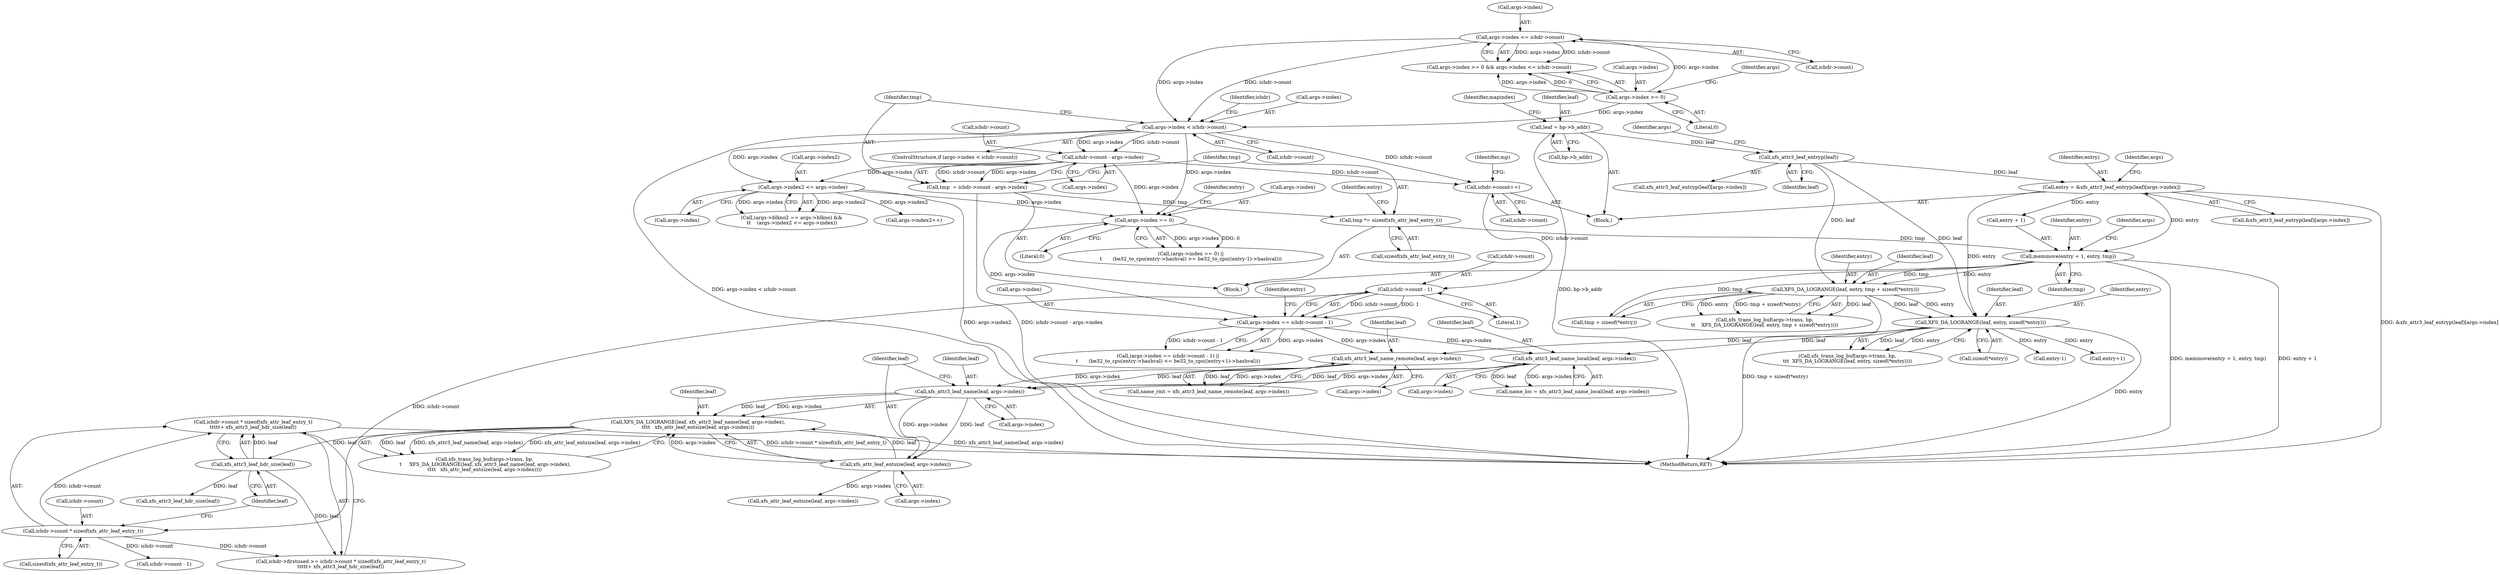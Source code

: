 digraph "0_linux_8275cdd0e7ac550dcce2b3ef6d2fb3b808c1ae59_2@API" {
"1000588" [label="(Call,ichdr->count * sizeof(xfs_attr_leaf_entry_t)\n\t\t\t\t\t+ xfs_attr3_leaf_hdr_size(leaf))"];
"1000589" [label="(Call,ichdr->count * sizeof(xfs_attr_leaf_entry_t))"];
"1000410" [label="(Call,ichdr->count - 1)"];
"1000197" [label="(Call,ichdr->count++)"];
"1000167" [label="(Call,ichdr->count - args->index)"];
"1000157" [label="(Call,args->index < ichdr->count)"];
"1000140" [label="(Call,args->index <= ichdr->count)"];
"1000135" [label="(Call,args->index >= 0)"];
"1000595" [label="(Call,xfs_attr3_leaf_hdr_size(leaf))"];
"1000554" [label="(Call,XFS_DA_LOGRANGE(leaf, xfs_attr3_leaf_name(leaf, args->index),\n\t\t\t\t   xfs_attr_leaf_entsize(leaf, args->index)))"];
"1000561" [label="(Call,xfs_attr_leaf_entsize(leaf, args->index))"];
"1000556" [label="(Call,xfs_attr3_leaf_name(leaf, args->index))"];
"1000435" [label="(Call,xfs_attr3_leaf_name_local(leaf, args->index))"];
"1000380" [label="(Call,XFS_DA_LOGRANGE(leaf, entry, sizeof(*entry)))"];
"1000189" [label="(Call,XFS_DA_LOGRANGE(leaf, entry, tmp + sizeof(*entry)))"];
"1000151" [label="(Call,xfs_attr3_leaf_entryp(leaf))"];
"1000120" [label="(Call,leaf = bp->b_addr)"];
"1000178" [label="(Call,memmove(entry + 1, entry, tmp))"];
"1000147" [label="(Call,entry = &xfs_attr3_leaf_entryp(leaf)[args->index])"];
"1000174" [label="(Call,tmp *= sizeof(xfs_attr_leaf_entry_t))"];
"1000165" [label="(Call,tmp  = ichdr->count - args->index)"];
"1000406" [label="(Call,args->index == ichdr->count - 1)"];
"1000388" [label="(Call,args->index == 0)"];
"1000363" [label="(Call,args->index2 <= args->index)"];
"1000489" [label="(Call,xfs_attr3_leaf_name_remote(leaf, args->index))"];
"1000161" [label="(Call,ichdr->count)"];
"1000191" [label="(Identifier,entry)"];
"1000149" [label="(Call,&xfs_attr3_leaf_entryp(leaf)[args->index])"];
"1000180" [label="(Identifier,entry)"];
"1000436" [label="(Identifier,leaf)"];
"1000198" [label="(Call,ichdr->count)"];
"1000176" [label="(Call,sizeof(xfs_attr_leaf_entry_t))"];
"1000144" [label="(Call,ichdr->count)"];
"1000150" [label="(Call,xfs_attr3_leaf_entryp(leaf)[args->index])"];
"1000154" [label="(Identifier,args)"];
"1000190" [label="(Identifier,leaf)"];
"1000387" [label="(Call,(args->index == 0) ||\n\t       (be32_to_cpu(entry->hashval) >= be32_to_cpu((entry-1)->hashval)))"];
"1000151" [label="(Call,xfs_attr3_leaf_entryp(leaf))"];
"1000375" [label="(Call,xfs_trans_log_buf(args->trans, bp,\n\t\t\t  XFS_DA_LOGRANGE(leaf, entry, sizeof(*entry))))"];
"1000147" [label="(Call,entry = &xfs_attr3_leaf_entryp(leaf)[args->index])"];
"1000121" [label="(Identifier,leaf)"];
"1000491" [label="(Call,args->index)"];
"1000380" [label="(Call,XFS_DA_LOGRANGE(leaf, entry, sizeof(*entry)))"];
"1000139" [label="(Literal,0)"];
"1000406" [label="(Call,args->index == ichdr->count - 1)"];
"1000388" [label="(Call,args->index == 0)"];
"1000381" [label="(Identifier,leaf)"];
"1000165" [label="(Call,tmp  = ichdr->count - args->index)"];
"1000590" [label="(Call,ichdr->count)"];
"1000555" [label="(Identifier,leaf)"];
"1000159" [label="(Identifier,args)"];
"1000183" [label="(Identifier,tmp)"];
"1000141" [label="(Call,args->index)"];
"1000400" [label="(Call,entry-1)"];
"1000202" [label="(Identifier,mp)"];
"1000367" [label="(Call,args->index)"];
"1000414" [label="(Literal,1)"];
"1000562" [label="(Identifier,leaf)"];
"1000156" [label="(ControlStructure,if (args->index < ichdr->count))"];
"1000655" [label="(Call,xfs_attr_leaf_entsize(leaf, args->index))"];
"1000558" [label="(Call,args->index)"];
"1000601" [label="(Call,ichdr->count - 1)"];
"1000584" [label="(Call,ichdr->firstused >= ichdr->count * sizeof(xfs_attr_leaf_entry_t)\n\t\t\t\t\t+ xfs_attr3_leaf_hdr_size(leaf))"];
"1000435" [label="(Call,xfs_attr3_leaf_name_local(leaf, args->index))"];
"1000422" [label="(Call,entry+1)"];
"1000407" [label="(Call,args->index)"];
"1000382" [label="(Identifier,entry)"];
"1000167" [label="(Call,ichdr->count - args->index)"];
"1000593" [label="(Call,sizeof(xfs_attr_leaf_entry_t))"];
"1000199" [label="(Identifier,ichdr)"];
"1000192" [label="(Call,tmp + sizeof(*entry))"];
"1000396" [label="(Identifier,entry)"];
"1000563" [label="(Call,args->index)"];
"1000120" [label="(Call,leaf = bp->b_addr)"];
"1000662" [label="(MethodReturn,RET)"];
"1000171" [label="(Call,args->index)"];
"1000175" [label="(Identifier,tmp)"];
"1000166" [label="(Identifier,tmp)"];
"1000392" [label="(Literal,0)"];
"1000364" [label="(Call,args->index2)"];
"1000174" [label="(Call,tmp *= sizeof(xfs_attr_leaf_entry_t))"];
"1000182" [label="(Identifier,entry)"];
"1000595" [label="(Call,xfs_attr3_leaf_hdr_size(leaf))"];
"1000122" [label="(Call,bp->b_addr)"];
"1000487" [label="(Call,name_rmt = xfs_attr3_leaf_name_remote(leaf, args->index))"];
"1000490" [label="(Identifier,leaf)"];
"1000179" [label="(Call,entry + 1)"];
"1000557" [label="(Identifier,leaf)"];
"1000433" [label="(Call,name_loc = xfs_attr3_leaf_name_local(leaf, args->index))"];
"1000355" [label="(Call,(args->blkno2 == args->blkno) &&\n\t\t    (args->index2 <= args->index))"];
"1000189" [label="(Call,XFS_DA_LOGRANGE(leaf, entry, tmp + sizeof(*entry)))"];
"1000410" [label="(Call,ichdr->count - 1)"];
"1000383" [label="(Call,sizeof(*entry))"];
"1000405" [label="(Call,(args->index == ichdr->count - 1) ||\n\t       (be32_to_cpu(entry->hashval) <= be32_to_cpu((entry+1)->hashval)))"];
"1000110" [label="(Block,)"];
"1000588" [label="(Call,ichdr->count * sizeof(xfs_attr_leaf_entry_t)\n\t\t\t\t\t+ xfs_attr3_leaf_hdr_size(leaf))"];
"1000148" [label="(Identifier,entry)"];
"1000437" [label="(Call,args->index)"];
"1000184" [label="(Call,xfs_trans_log_buf(args->trans, bp,\n\t\t    XFS_DA_LOGRANGE(leaf, entry, tmp + sizeof(*entry))))"];
"1000596" [label="(Identifier,leaf)"];
"1000142" [label="(Identifier,args)"];
"1000561" [label="(Call,xfs_attr_leaf_entsize(leaf, args->index))"];
"1000128" [label="(Identifier,mapindex)"];
"1000418" [label="(Identifier,entry)"];
"1000186" [label="(Identifier,args)"];
"1000135" [label="(Call,args->index >= 0)"];
"1000489" [label="(Call,xfs_attr3_leaf_name_remote(leaf, args->index))"];
"1000197" [label="(Call,ichdr->count++)"];
"1000164" [label="(Block,)"];
"1000556" [label="(Call,xfs_attr3_leaf_name(leaf, args->index))"];
"1000554" [label="(Call,XFS_DA_LOGRANGE(leaf, xfs_attr3_leaf_name(leaf, args->index),\n\t\t\t\t   xfs_attr_leaf_entsize(leaf, args->index)))"];
"1000157" [label="(Call,args->index < ichdr->count)"];
"1000136" [label="(Call,args->index)"];
"1000158" [label="(Call,args->index)"];
"1000549" [label="(Call,xfs_trans_log_buf(args->trans, bp,\n \t     XFS_DA_LOGRANGE(leaf, xfs_attr3_leaf_name(leaf, args->index),\n\t\t\t\t   xfs_attr_leaf_entsize(leaf, args->index))))"];
"1000152" [label="(Identifier,leaf)"];
"1000371" [label="(Call,args->index2++)"];
"1000363" [label="(Call,args->index2 <= args->index)"];
"1000389" [label="(Call,args->index)"];
"1000411" [label="(Call,ichdr->count)"];
"1000178" [label="(Call,memmove(entry + 1, entry, tmp))"];
"1000140" [label="(Call,args->index <= ichdr->count)"];
"1000134" [label="(Call,args->index >= 0 && args->index <= ichdr->count)"];
"1000168" [label="(Call,ichdr->count)"];
"1000589" [label="(Call,ichdr->count * sizeof(xfs_attr_leaf_entry_t))"];
"1000608" [label="(Call,xfs_attr3_leaf_hdr_size(leaf))"];
"1000588" -> "1000584"  [label="AST: "];
"1000588" -> "1000595"  [label="CFG: "];
"1000589" -> "1000588"  [label="AST: "];
"1000595" -> "1000588"  [label="AST: "];
"1000584" -> "1000588"  [label="CFG: "];
"1000588" -> "1000662"  [label="DDG: ichdr->count * sizeof(xfs_attr_leaf_entry_t)"];
"1000589" -> "1000588"  [label="DDG: ichdr->count"];
"1000595" -> "1000588"  [label="DDG: leaf"];
"1000589" -> "1000593"  [label="CFG: "];
"1000590" -> "1000589"  [label="AST: "];
"1000593" -> "1000589"  [label="AST: "];
"1000596" -> "1000589"  [label="CFG: "];
"1000589" -> "1000584"  [label="DDG: ichdr->count"];
"1000410" -> "1000589"  [label="DDG: ichdr->count"];
"1000589" -> "1000601"  [label="DDG: ichdr->count"];
"1000410" -> "1000406"  [label="AST: "];
"1000410" -> "1000414"  [label="CFG: "];
"1000411" -> "1000410"  [label="AST: "];
"1000414" -> "1000410"  [label="AST: "];
"1000406" -> "1000410"  [label="CFG: "];
"1000410" -> "1000406"  [label="DDG: ichdr->count"];
"1000410" -> "1000406"  [label="DDG: 1"];
"1000197" -> "1000410"  [label="DDG: ichdr->count"];
"1000197" -> "1000110"  [label="AST: "];
"1000197" -> "1000198"  [label="CFG: "];
"1000198" -> "1000197"  [label="AST: "];
"1000202" -> "1000197"  [label="CFG: "];
"1000167" -> "1000197"  [label="DDG: ichdr->count"];
"1000157" -> "1000197"  [label="DDG: ichdr->count"];
"1000167" -> "1000165"  [label="AST: "];
"1000167" -> "1000171"  [label="CFG: "];
"1000168" -> "1000167"  [label="AST: "];
"1000171" -> "1000167"  [label="AST: "];
"1000165" -> "1000167"  [label="CFG: "];
"1000167" -> "1000165"  [label="DDG: ichdr->count"];
"1000167" -> "1000165"  [label="DDG: args->index"];
"1000157" -> "1000167"  [label="DDG: ichdr->count"];
"1000157" -> "1000167"  [label="DDG: args->index"];
"1000167" -> "1000363"  [label="DDG: args->index"];
"1000167" -> "1000388"  [label="DDG: args->index"];
"1000157" -> "1000156"  [label="AST: "];
"1000157" -> "1000161"  [label="CFG: "];
"1000158" -> "1000157"  [label="AST: "];
"1000161" -> "1000157"  [label="AST: "];
"1000166" -> "1000157"  [label="CFG: "];
"1000199" -> "1000157"  [label="CFG: "];
"1000157" -> "1000662"  [label="DDG: args->index < ichdr->count"];
"1000140" -> "1000157"  [label="DDG: args->index"];
"1000140" -> "1000157"  [label="DDG: ichdr->count"];
"1000135" -> "1000157"  [label="DDG: args->index"];
"1000157" -> "1000363"  [label="DDG: args->index"];
"1000157" -> "1000388"  [label="DDG: args->index"];
"1000140" -> "1000134"  [label="AST: "];
"1000140" -> "1000144"  [label="CFG: "];
"1000141" -> "1000140"  [label="AST: "];
"1000144" -> "1000140"  [label="AST: "];
"1000134" -> "1000140"  [label="CFG: "];
"1000140" -> "1000134"  [label="DDG: args->index"];
"1000140" -> "1000134"  [label="DDG: ichdr->count"];
"1000135" -> "1000140"  [label="DDG: args->index"];
"1000135" -> "1000134"  [label="AST: "];
"1000135" -> "1000139"  [label="CFG: "];
"1000136" -> "1000135"  [label="AST: "];
"1000139" -> "1000135"  [label="AST: "];
"1000142" -> "1000135"  [label="CFG: "];
"1000134" -> "1000135"  [label="CFG: "];
"1000135" -> "1000134"  [label="DDG: args->index"];
"1000135" -> "1000134"  [label="DDG: 0"];
"1000595" -> "1000596"  [label="CFG: "];
"1000596" -> "1000595"  [label="AST: "];
"1000595" -> "1000584"  [label="DDG: leaf"];
"1000554" -> "1000595"  [label="DDG: leaf"];
"1000595" -> "1000608"  [label="DDG: leaf"];
"1000554" -> "1000549"  [label="AST: "];
"1000554" -> "1000561"  [label="CFG: "];
"1000555" -> "1000554"  [label="AST: "];
"1000556" -> "1000554"  [label="AST: "];
"1000561" -> "1000554"  [label="AST: "];
"1000549" -> "1000554"  [label="CFG: "];
"1000554" -> "1000662"  [label="DDG: xfs_attr3_leaf_name(leaf, args->index)"];
"1000554" -> "1000549"  [label="DDG: leaf"];
"1000554" -> "1000549"  [label="DDG: xfs_attr3_leaf_name(leaf, args->index)"];
"1000554" -> "1000549"  [label="DDG: xfs_attr_leaf_entsize(leaf, args->index)"];
"1000561" -> "1000554"  [label="DDG: leaf"];
"1000561" -> "1000554"  [label="DDG: args->index"];
"1000556" -> "1000554"  [label="DDG: leaf"];
"1000556" -> "1000554"  [label="DDG: args->index"];
"1000561" -> "1000563"  [label="CFG: "];
"1000562" -> "1000561"  [label="AST: "];
"1000563" -> "1000561"  [label="AST: "];
"1000556" -> "1000561"  [label="DDG: leaf"];
"1000556" -> "1000561"  [label="DDG: args->index"];
"1000561" -> "1000655"  [label="DDG: args->index"];
"1000556" -> "1000558"  [label="CFG: "];
"1000557" -> "1000556"  [label="AST: "];
"1000558" -> "1000556"  [label="AST: "];
"1000562" -> "1000556"  [label="CFG: "];
"1000435" -> "1000556"  [label="DDG: leaf"];
"1000435" -> "1000556"  [label="DDG: args->index"];
"1000489" -> "1000556"  [label="DDG: leaf"];
"1000489" -> "1000556"  [label="DDG: args->index"];
"1000435" -> "1000433"  [label="AST: "];
"1000435" -> "1000437"  [label="CFG: "];
"1000436" -> "1000435"  [label="AST: "];
"1000437" -> "1000435"  [label="AST: "];
"1000433" -> "1000435"  [label="CFG: "];
"1000435" -> "1000433"  [label="DDG: leaf"];
"1000435" -> "1000433"  [label="DDG: args->index"];
"1000380" -> "1000435"  [label="DDG: leaf"];
"1000406" -> "1000435"  [label="DDG: args->index"];
"1000380" -> "1000375"  [label="AST: "];
"1000380" -> "1000383"  [label="CFG: "];
"1000381" -> "1000380"  [label="AST: "];
"1000382" -> "1000380"  [label="AST: "];
"1000383" -> "1000380"  [label="AST: "];
"1000375" -> "1000380"  [label="CFG: "];
"1000380" -> "1000662"  [label="DDG: entry"];
"1000380" -> "1000375"  [label="DDG: leaf"];
"1000380" -> "1000375"  [label="DDG: entry"];
"1000189" -> "1000380"  [label="DDG: leaf"];
"1000189" -> "1000380"  [label="DDG: entry"];
"1000151" -> "1000380"  [label="DDG: leaf"];
"1000147" -> "1000380"  [label="DDG: entry"];
"1000380" -> "1000400"  [label="DDG: entry"];
"1000380" -> "1000422"  [label="DDG: entry"];
"1000380" -> "1000489"  [label="DDG: leaf"];
"1000189" -> "1000184"  [label="AST: "];
"1000189" -> "1000192"  [label="CFG: "];
"1000190" -> "1000189"  [label="AST: "];
"1000191" -> "1000189"  [label="AST: "];
"1000192" -> "1000189"  [label="AST: "];
"1000184" -> "1000189"  [label="CFG: "];
"1000189" -> "1000662"  [label="DDG: tmp + sizeof(*entry)"];
"1000189" -> "1000184"  [label="DDG: leaf"];
"1000189" -> "1000184"  [label="DDG: entry"];
"1000189" -> "1000184"  [label="DDG: tmp + sizeof(*entry)"];
"1000151" -> "1000189"  [label="DDG: leaf"];
"1000178" -> "1000189"  [label="DDG: entry"];
"1000178" -> "1000189"  [label="DDG: tmp"];
"1000151" -> "1000150"  [label="AST: "];
"1000151" -> "1000152"  [label="CFG: "];
"1000152" -> "1000151"  [label="AST: "];
"1000154" -> "1000151"  [label="CFG: "];
"1000151" -> "1000147"  [label="DDG: leaf"];
"1000120" -> "1000151"  [label="DDG: leaf"];
"1000120" -> "1000110"  [label="AST: "];
"1000120" -> "1000122"  [label="CFG: "];
"1000121" -> "1000120"  [label="AST: "];
"1000122" -> "1000120"  [label="AST: "];
"1000128" -> "1000120"  [label="CFG: "];
"1000120" -> "1000662"  [label="DDG: bp->b_addr"];
"1000178" -> "1000164"  [label="AST: "];
"1000178" -> "1000183"  [label="CFG: "];
"1000179" -> "1000178"  [label="AST: "];
"1000182" -> "1000178"  [label="AST: "];
"1000183" -> "1000178"  [label="AST: "];
"1000186" -> "1000178"  [label="CFG: "];
"1000178" -> "1000662"  [label="DDG: memmove(entry + 1, entry, tmp)"];
"1000178" -> "1000662"  [label="DDG: entry + 1"];
"1000147" -> "1000178"  [label="DDG: entry"];
"1000174" -> "1000178"  [label="DDG: tmp"];
"1000178" -> "1000192"  [label="DDG: tmp"];
"1000147" -> "1000110"  [label="AST: "];
"1000147" -> "1000149"  [label="CFG: "];
"1000148" -> "1000147"  [label="AST: "];
"1000149" -> "1000147"  [label="AST: "];
"1000159" -> "1000147"  [label="CFG: "];
"1000147" -> "1000662"  [label="DDG: &xfs_attr3_leaf_entryp(leaf)[args->index]"];
"1000147" -> "1000179"  [label="DDG: entry"];
"1000174" -> "1000164"  [label="AST: "];
"1000174" -> "1000176"  [label="CFG: "];
"1000175" -> "1000174"  [label="AST: "];
"1000176" -> "1000174"  [label="AST: "];
"1000180" -> "1000174"  [label="CFG: "];
"1000165" -> "1000174"  [label="DDG: tmp"];
"1000165" -> "1000164"  [label="AST: "];
"1000166" -> "1000165"  [label="AST: "];
"1000175" -> "1000165"  [label="CFG: "];
"1000165" -> "1000662"  [label="DDG: ichdr->count - args->index"];
"1000406" -> "1000405"  [label="AST: "];
"1000407" -> "1000406"  [label="AST: "];
"1000418" -> "1000406"  [label="CFG: "];
"1000405" -> "1000406"  [label="CFG: "];
"1000406" -> "1000405"  [label="DDG: args->index"];
"1000406" -> "1000405"  [label="DDG: ichdr->count - 1"];
"1000388" -> "1000406"  [label="DDG: args->index"];
"1000406" -> "1000489"  [label="DDG: args->index"];
"1000388" -> "1000387"  [label="AST: "];
"1000388" -> "1000392"  [label="CFG: "];
"1000389" -> "1000388"  [label="AST: "];
"1000392" -> "1000388"  [label="AST: "];
"1000396" -> "1000388"  [label="CFG: "];
"1000387" -> "1000388"  [label="CFG: "];
"1000388" -> "1000387"  [label="DDG: args->index"];
"1000388" -> "1000387"  [label="DDG: 0"];
"1000363" -> "1000388"  [label="DDG: args->index"];
"1000363" -> "1000355"  [label="AST: "];
"1000363" -> "1000367"  [label="CFG: "];
"1000364" -> "1000363"  [label="AST: "];
"1000367" -> "1000363"  [label="AST: "];
"1000355" -> "1000363"  [label="CFG: "];
"1000363" -> "1000662"  [label="DDG: args->index2"];
"1000363" -> "1000355"  [label="DDG: args->index2"];
"1000363" -> "1000355"  [label="DDG: args->index"];
"1000363" -> "1000371"  [label="DDG: args->index2"];
"1000489" -> "1000487"  [label="AST: "];
"1000489" -> "1000491"  [label="CFG: "];
"1000490" -> "1000489"  [label="AST: "];
"1000491" -> "1000489"  [label="AST: "];
"1000487" -> "1000489"  [label="CFG: "];
"1000489" -> "1000487"  [label="DDG: leaf"];
"1000489" -> "1000487"  [label="DDG: args->index"];
}
